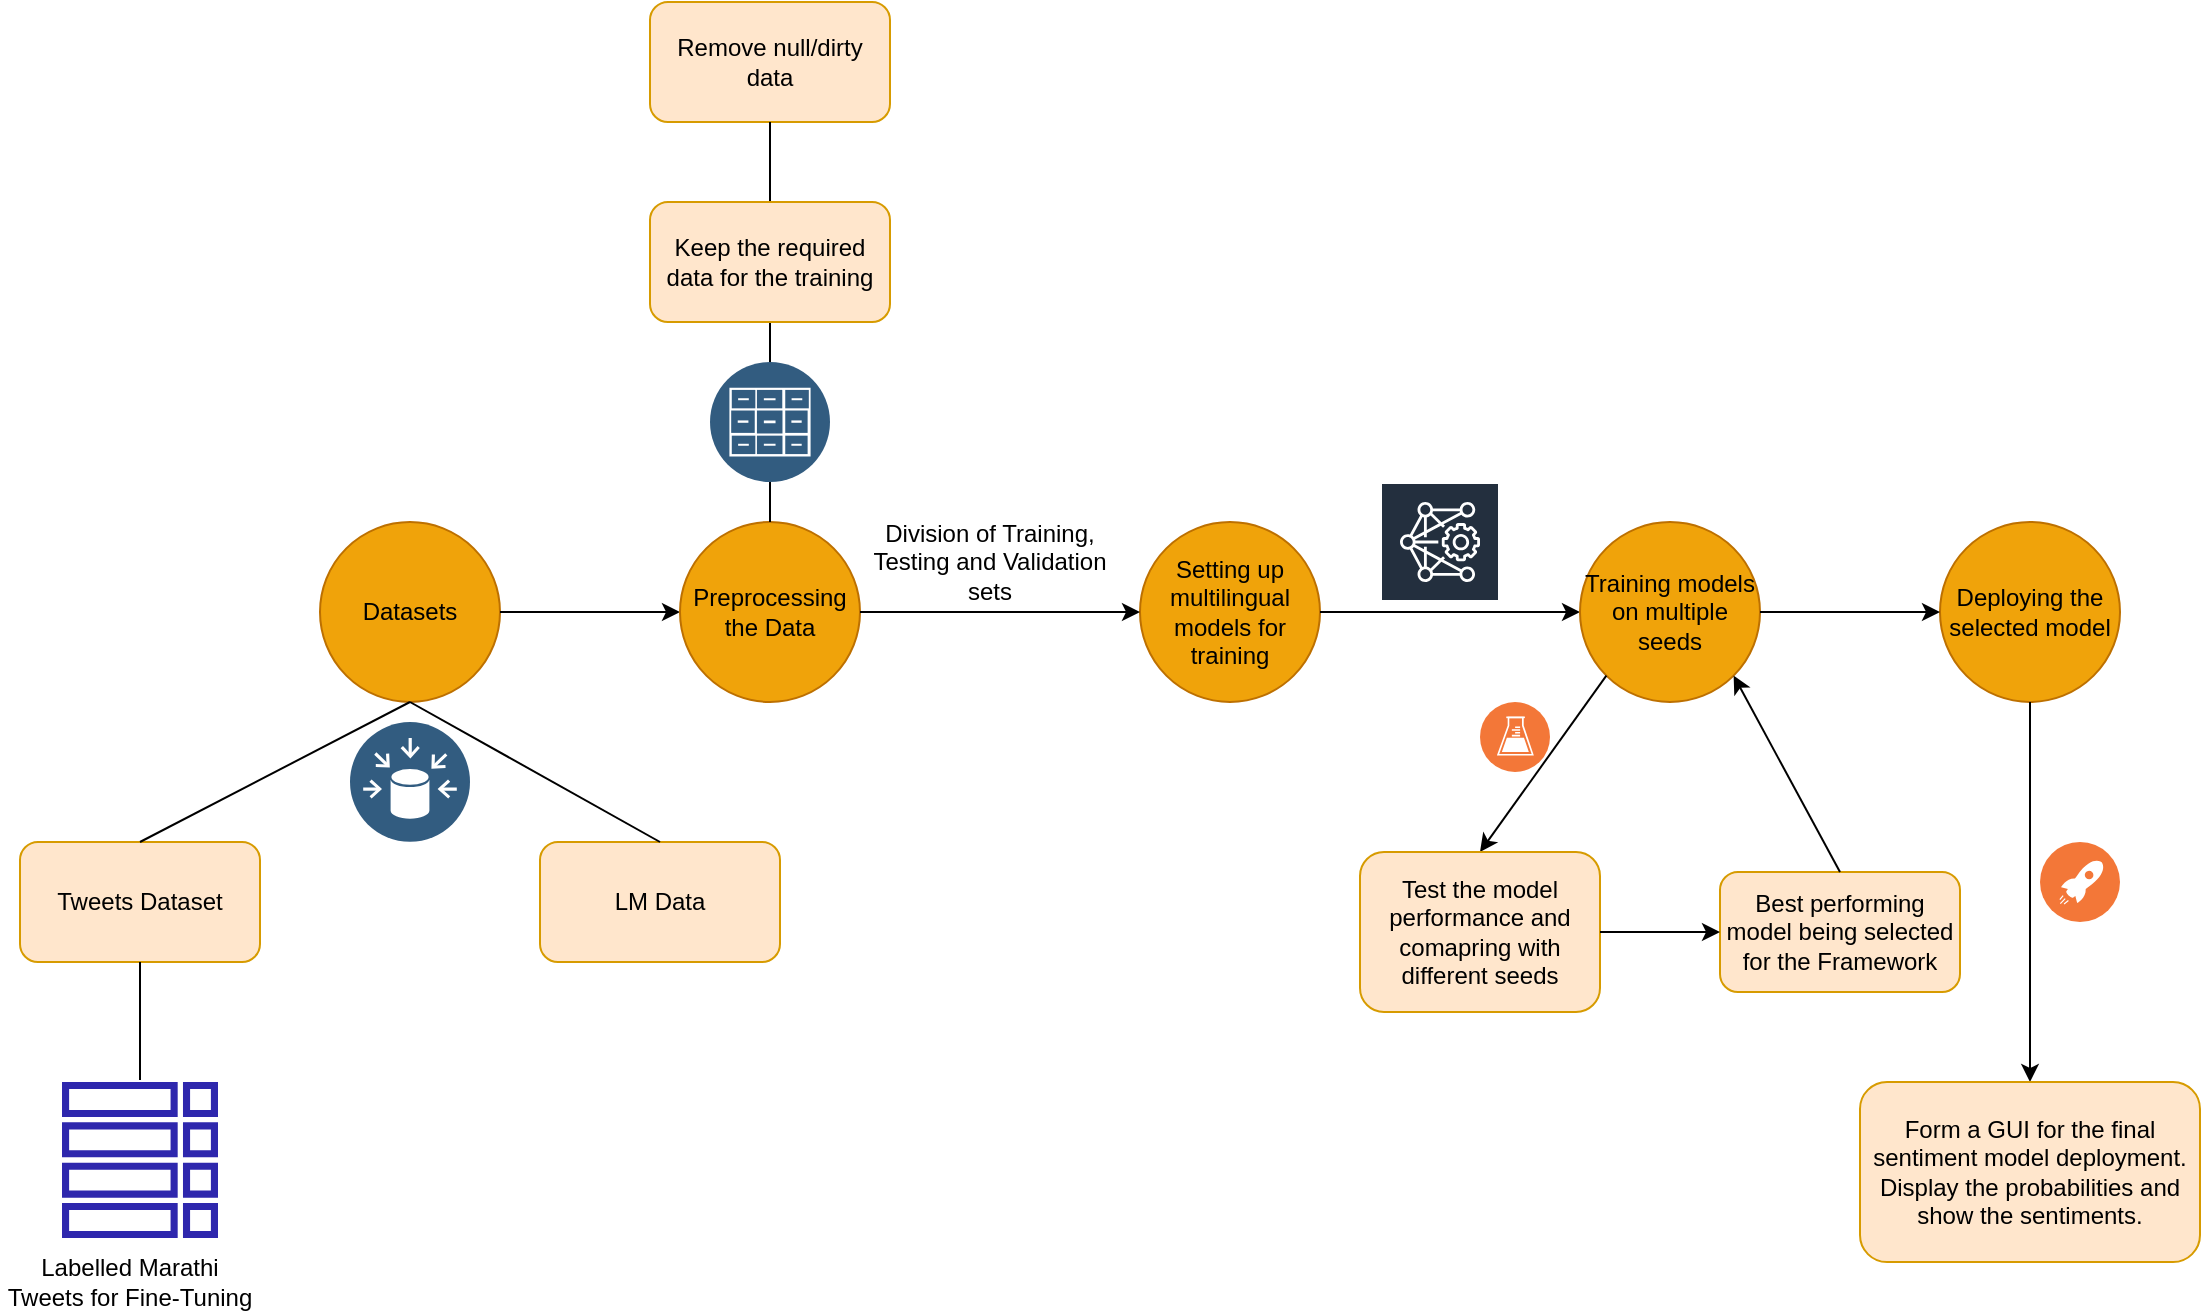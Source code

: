 <mxfile version="15.7.3" type="device"><diagram id="x4Cw1UtlPVQkIxqLKeiG" name="Page-1"><mxGraphModel dx="2071" dy="575" grid="1" gridSize="10" guides="1" tooltips="1" connect="1" arrows="1" fold="1" page="1" pageScale="1" pageWidth="850" pageHeight="1100" math="0" shadow="0"><root><mxCell id="0"/><mxCell id="1" parent="0"/><mxCell id="v158dDwT3QyB4MKFKt-X-1" value="Datasets" style="ellipse;whiteSpace=wrap;html=1;aspect=fixed;fillColor=#f0a30a;strokeColor=#BD7000;fontColor=#000000;" parent="1" vertex="1"><mxGeometry x="140" y="760" width="90" height="90" as="geometry"/></mxCell><mxCell id="v158dDwT3QyB4MKFKt-X-2" value="Tweets Dataset" style="rounded=1;whiteSpace=wrap;html=1;fillColor=#ffe6cc;strokeColor=#d79b00;" parent="1" vertex="1"><mxGeometry x="-10" y="920" width="120" height="60" as="geometry"/></mxCell><mxCell id="v158dDwT3QyB4MKFKt-X-3" value="LM Data" style="rounded=1;whiteSpace=wrap;html=1;fillColor=#ffe6cc;strokeColor=#d79b00;" parent="1" vertex="1"><mxGeometry x="250" y="920" width="120" height="60" as="geometry"/></mxCell><mxCell id="v158dDwT3QyB4MKFKt-X-4" value="" style="endArrow=none;html=1;exitX=0.5;exitY=0;exitDx=0;exitDy=0;entryX=0.5;entryY=1;entryDx=0;entryDy=0;" parent="1" source="v158dDwT3QyB4MKFKt-X-2" target="v158dDwT3QyB4MKFKt-X-1" edge="1"><mxGeometry width="50" height="50" relative="1" as="geometry"><mxPoint x="400" y="910" as="sourcePoint"/><mxPoint x="450" y="860" as="targetPoint"/></mxGeometry></mxCell><mxCell id="v158dDwT3QyB4MKFKt-X-5" value="" style="endArrow=none;html=1;exitX=0.5;exitY=1;exitDx=0;exitDy=0;entryX=0.5;entryY=0;entryDx=0;entryDy=0;" parent="1" source="v158dDwT3QyB4MKFKt-X-1" target="v158dDwT3QyB4MKFKt-X-3" edge="1"><mxGeometry width="50" height="50" relative="1" as="geometry"><mxPoint x="400" y="910" as="sourcePoint"/><mxPoint x="450" y="860" as="targetPoint"/></mxGeometry></mxCell><mxCell id="v158dDwT3QyB4MKFKt-X-6" value="" style="endArrow=classic;html=1;exitX=1;exitY=0.5;exitDx=0;exitDy=0;" parent="1" source="v158dDwT3QyB4MKFKt-X-1" target="v158dDwT3QyB4MKFKt-X-7" edge="1"><mxGeometry width="50" height="50" relative="1" as="geometry"><mxPoint x="400" y="770" as="sourcePoint"/><mxPoint x="340" y="800" as="targetPoint"/></mxGeometry></mxCell><mxCell id="v158dDwT3QyB4MKFKt-X-7" value="Preprocessing the Data" style="ellipse;whiteSpace=wrap;html=1;aspect=fixed;fillColor=#f0a30a;strokeColor=#BD7000;fontColor=#000000;" parent="1" vertex="1"><mxGeometry x="320" y="760" width="90" height="90" as="geometry"/></mxCell><mxCell id="v158dDwT3QyB4MKFKt-X-9" value="Remove null/dirty data" style="rounded=1;whiteSpace=wrap;html=1;fillColor=#ffe6cc;strokeColor=#d79b00;" parent="1" vertex="1"><mxGeometry x="305" y="500" width="120" height="60" as="geometry"/></mxCell><mxCell id="v158dDwT3QyB4MKFKt-X-10" value="" style="endArrow=none;html=1;entryX=0.5;entryY=1;entryDx=0;entryDy=0;exitX=0.5;exitY=0;exitDx=0;exitDy=0;startArrow=none;" parent="1" source="v158dDwT3QyB4MKFKt-X-22" target="v158dDwT3QyB4MKFKt-X-9" edge="1"><mxGeometry width="50" height="50" relative="1" as="geometry"><mxPoint x="400" y="770" as="sourcePoint"/><mxPoint x="450" y="720" as="targetPoint"/></mxGeometry></mxCell><mxCell id="v158dDwT3QyB4MKFKt-X-11" value="Keep the required data for the training" style="rounded=1;whiteSpace=wrap;html=1;fillColor=#ffe6cc;strokeColor=#d79b00;" parent="1" vertex="1"><mxGeometry x="305" y="600" width="120" height="60" as="geometry"/></mxCell><mxCell id="v158dDwT3QyB4MKFKt-X-21" value="" style="aspect=fixed;perimeter=ellipsePerimeter;html=1;align=center;shadow=0;dashed=0;fontColor=#4277BB;labelBackgroundColor=#ffffff;fontSize=12;spacingTop=3;image;image=img/lib/ibm/data/data_sources.svg;" parent="1" vertex="1"><mxGeometry x="155" y="860" width="60" height="60" as="geometry"/></mxCell><mxCell id="v158dDwT3QyB4MKFKt-X-22" value="" style="aspect=fixed;perimeter=ellipsePerimeter;html=1;align=center;shadow=0;dashed=0;fontColor=#4277BB;labelBackgroundColor=#ffffff;fontSize=12;spacingTop=3;image;image=img/lib/ibm/data/file_repository.svg;" parent="1" vertex="1"><mxGeometry x="335" y="680" width="60" height="60" as="geometry"/></mxCell><mxCell id="v158dDwT3QyB4MKFKt-X-23" value="" style="endArrow=none;html=1;entryX=0.5;entryY=1;entryDx=0;entryDy=0;exitX=0.5;exitY=0;exitDx=0;exitDy=0;" parent="1" source="v158dDwT3QyB4MKFKt-X-7" target="v158dDwT3QyB4MKFKt-X-22" edge="1"><mxGeometry width="50" height="50" relative="1" as="geometry"><mxPoint x="365" y="760" as="sourcePoint"/><mxPoint x="365" y="520" as="targetPoint"/></mxGeometry></mxCell><mxCell id="v158dDwT3QyB4MKFKt-X-40" value="" style="endArrow=none;html=1;entryX=0.5;entryY=1;entryDx=0;entryDy=0;" parent="1" target="v158dDwT3QyB4MKFKt-X-2" edge="1"><mxGeometry width="50" height="50" relative="1" as="geometry"><mxPoint x="50" y="1039" as="sourcePoint"/><mxPoint x="95" y="990" as="targetPoint"/></mxGeometry></mxCell><mxCell id="v158dDwT3QyB4MKFKt-X-43" value="Labelled Marathi Tweets for Fine-Tuning" style="text;html=1;strokeColor=none;fillColor=none;align=center;verticalAlign=middle;whiteSpace=wrap;rounded=0;" parent="1" vertex="1"><mxGeometry x="-20" y="1130" width="130" height="20" as="geometry"/></mxCell><mxCell id="v158dDwT3QyB4MKFKt-X-44" value="Setting up multilingual models for training" style="ellipse;whiteSpace=wrap;html=1;aspect=fixed;align=center;fillColor=#f0a30a;strokeColor=#BD7000;fontColor=#000000;" parent="1" vertex="1"><mxGeometry x="550" y="760" width="90" height="90" as="geometry"/></mxCell><mxCell id="v158dDwT3QyB4MKFKt-X-45" value="" style="endArrow=classic;html=1;entryX=0;entryY=0.5;entryDx=0;entryDy=0;" parent="1" source="v158dDwT3QyB4MKFKt-X-7" target="v158dDwT3QyB4MKFKt-X-44" edge="1"><mxGeometry width="50" height="50" relative="1" as="geometry"><mxPoint x="400" y="850" as="sourcePoint"/><mxPoint x="500" y="800" as="targetPoint"/></mxGeometry></mxCell><mxCell id="v158dDwT3QyB4MKFKt-X-46" value="Division of Training, Testing and Validation sets" style="text;html=1;strokeColor=none;fillColor=none;align=center;verticalAlign=middle;whiteSpace=wrap;rounded=0;" parent="1" vertex="1"><mxGeometry x="410" y="770" width="130" height="20" as="geometry"/></mxCell><mxCell id="v158dDwT3QyB4MKFKt-X-52" value="" style="endArrow=classic;html=1;exitX=1;exitY=0.5;exitDx=0;exitDy=0;" parent="1" source="v158dDwT3QyB4MKFKt-X-44" target="v158dDwT3QyB4MKFKt-X-53" edge="1"><mxGeometry width="50" height="50" relative="1" as="geometry"><mxPoint x="370" y="930" as="sourcePoint"/><mxPoint x="770" y="805" as="targetPoint"/></mxGeometry></mxCell><mxCell id="v158dDwT3QyB4MKFKt-X-53" value="Training models on multiple seeds" style="ellipse;whiteSpace=wrap;html=1;aspect=fixed;align=center;fillColor=#f0a30a;strokeColor=#BD7000;fontColor=#000000;" parent="1" vertex="1"><mxGeometry x="770" y="760" width="90" height="90" as="geometry"/></mxCell><mxCell id="v158dDwT3QyB4MKFKt-X-54" value="" style="endArrow=classic;html=1;exitX=0;exitY=1;exitDx=0;exitDy=0;entryX=0.5;entryY=0;entryDx=0;entryDy=0;" parent="1" source="v158dDwT3QyB4MKFKt-X-53" target="v158dDwT3QyB4MKFKt-X-55" edge="1"><mxGeometry width="50" height="50" relative="1" as="geometry"><mxPoint x="370" y="910" as="sourcePoint"/><mxPoint x="533" y="930" as="targetPoint"/></mxGeometry></mxCell><mxCell id="v158dDwT3QyB4MKFKt-X-55" value="Test the model performance and comapring with different seeds" style="rounded=1;whiteSpace=wrap;html=1;align=center;fillColor=#ffe6cc;strokeColor=#d79b00;" parent="1" vertex="1"><mxGeometry x="660" y="925" width="120" height="80" as="geometry"/></mxCell><mxCell id="v158dDwT3QyB4MKFKt-X-56" value="Best performing model being selected for the Framework" style="rounded=1;whiteSpace=wrap;html=1;align=center;fillColor=#ffe6cc;strokeColor=#d79b00;" parent="1" vertex="1"><mxGeometry x="840" y="935" width="120" height="60" as="geometry"/></mxCell><mxCell id="v158dDwT3QyB4MKFKt-X-57" value="" style="endArrow=classic;html=1;exitX=0.5;exitY=0;exitDx=0;exitDy=0;entryX=1;entryY=1;entryDx=0;entryDy=0;" parent="1" source="v158dDwT3QyB4MKFKt-X-56" target="v158dDwT3QyB4MKFKt-X-53" edge="1"><mxGeometry width="50" height="50" relative="1" as="geometry"><mxPoint x="370" y="870" as="sourcePoint"/><mxPoint x="420" y="820" as="targetPoint"/></mxGeometry></mxCell><mxCell id="v158dDwT3QyB4MKFKt-X-58" value="" style="endArrow=classic;html=1;exitX=1;exitY=0.5;exitDx=0;exitDy=0;entryX=0;entryY=0.5;entryDx=0;entryDy=0;" parent="1" source="v158dDwT3QyB4MKFKt-X-55" target="v158dDwT3QyB4MKFKt-X-56" edge="1"><mxGeometry width="50" height="50" relative="1" as="geometry"><mxPoint x="370" y="870" as="sourcePoint"/><mxPoint x="580" y="980" as="targetPoint"/></mxGeometry></mxCell><mxCell id="v158dDwT3QyB4MKFKt-X-59" value="&lt;span&gt;Deploying the selected model&lt;/span&gt;" style="ellipse;whiteSpace=wrap;html=1;aspect=fixed;align=center;fillColor=#f0a30a;strokeColor=#BD7000;fontColor=#000000;" parent="1" vertex="1"><mxGeometry x="950" y="760" width="90" height="90" as="geometry"/></mxCell><mxCell id="v158dDwT3QyB4MKFKt-X-60" value="" style="endArrow=classic;html=1;entryX=0;entryY=0.5;entryDx=0;entryDy=0;exitX=1;exitY=0.5;exitDx=0;exitDy=0;" parent="1" source="v158dDwT3QyB4MKFKt-X-53" target="v158dDwT3QyB4MKFKt-X-59" edge="1"><mxGeometry width="50" height="50" relative="1" as="geometry"><mxPoint x="370" y="880" as="sourcePoint"/><mxPoint x="420" y="830" as="targetPoint"/></mxGeometry></mxCell><mxCell id="v158dDwT3QyB4MKFKt-X-61" value="" style="endArrow=classic;html=1;exitX=0.5;exitY=1;exitDx=0;exitDy=0;" parent="1" source="v158dDwT3QyB4MKFKt-X-59" target="v158dDwT3QyB4MKFKt-X-63" edge="1"><mxGeometry width="50" height="50" relative="1" as="geometry"><mxPoint x="370" y="880" as="sourcePoint"/><mxPoint x="975" y="890" as="targetPoint"/></mxGeometry></mxCell><mxCell id="v158dDwT3QyB4MKFKt-X-63" value="Form a GUI for the final sentiment model deployment.&lt;br&gt;Display the probabilities and show the sentiments." style="rounded=1;whiteSpace=wrap;html=1;align=center;fillColor=#ffe6cc;strokeColor=#d79b00;" parent="1" vertex="1"><mxGeometry x="910" y="1040" width="170" height="90" as="geometry"/></mxCell><mxCell id="7RbdlOvoDnvJ2kttkk3o-1" value="" style="sketch=0;outlineConnect=0;fontColor=#232F3E;gradientColor=none;strokeColor=#ffffff;fillColor=#232F3E;dashed=0;verticalLabelPosition=middle;verticalAlign=bottom;align=center;html=1;whiteSpace=wrap;fontSize=10;fontStyle=1;spacing=3;shape=mxgraph.aws4.productIcon;prIcon=mxgraph.aws4.deep_learning_amis;" vertex="1" parent="1"><mxGeometry x="670" y="740" width="60" height="50" as="geometry"/></mxCell><mxCell id="7RbdlOvoDnvJ2kttkk3o-2" value="" style="sketch=0;outlineConnect=0;fontColor=#232F3E;gradientColor=none;fillColor=#2E27AD;strokeColor=none;dashed=0;verticalLabelPosition=bottom;verticalAlign=top;align=center;html=1;fontSize=12;fontStyle=0;aspect=fixed;pointerEvents=1;shape=mxgraph.aws4.table;rotation=-180;" vertex="1" parent="1"><mxGeometry x="11" y="1040" width="78" height="78" as="geometry"/></mxCell><mxCell id="7RbdlOvoDnvJ2kttkk3o-3" value="" style="aspect=fixed;perimeter=ellipsePerimeter;html=1;align=center;shadow=0;dashed=0;fontColor=#4277BB;labelBackgroundColor=#ffffff;fontSize=12;spacingTop=3;image;image=img/lib/ibm/devops/continuous_deploy.svg;" vertex="1" parent="1"><mxGeometry x="1000" y="920" width="40" height="40" as="geometry"/></mxCell><mxCell id="7RbdlOvoDnvJ2kttkk3o-4" value="" style="aspect=fixed;perimeter=ellipsePerimeter;html=1;align=center;shadow=0;dashed=0;fontColor=#4277BB;labelBackgroundColor=#ffffff;fontSize=12;spacingTop=3;image;image=img/lib/ibm/devops/continuous_testing.svg;" vertex="1" parent="1"><mxGeometry x="720" y="850" width="35" height="35" as="geometry"/></mxCell></root></mxGraphModel></diagram></mxfile>